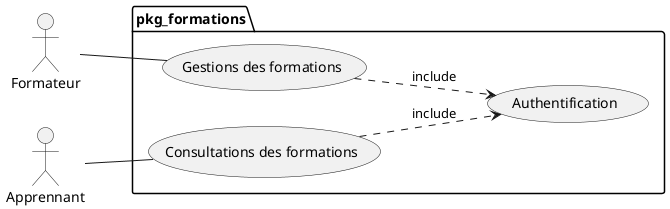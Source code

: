 @startuml uses_cases_pkg_formations

left to right direction

actor Formateur
actor Apprennant 

package pkg_formations {

  Formateur -- (Gestions des formations)
  Apprennant -- (Consultations des formations)
  
  (Gestions des formations) ..> (Authentification) : include
  (Consultations des formations) ..> (Authentification) : include
}

@enduml
